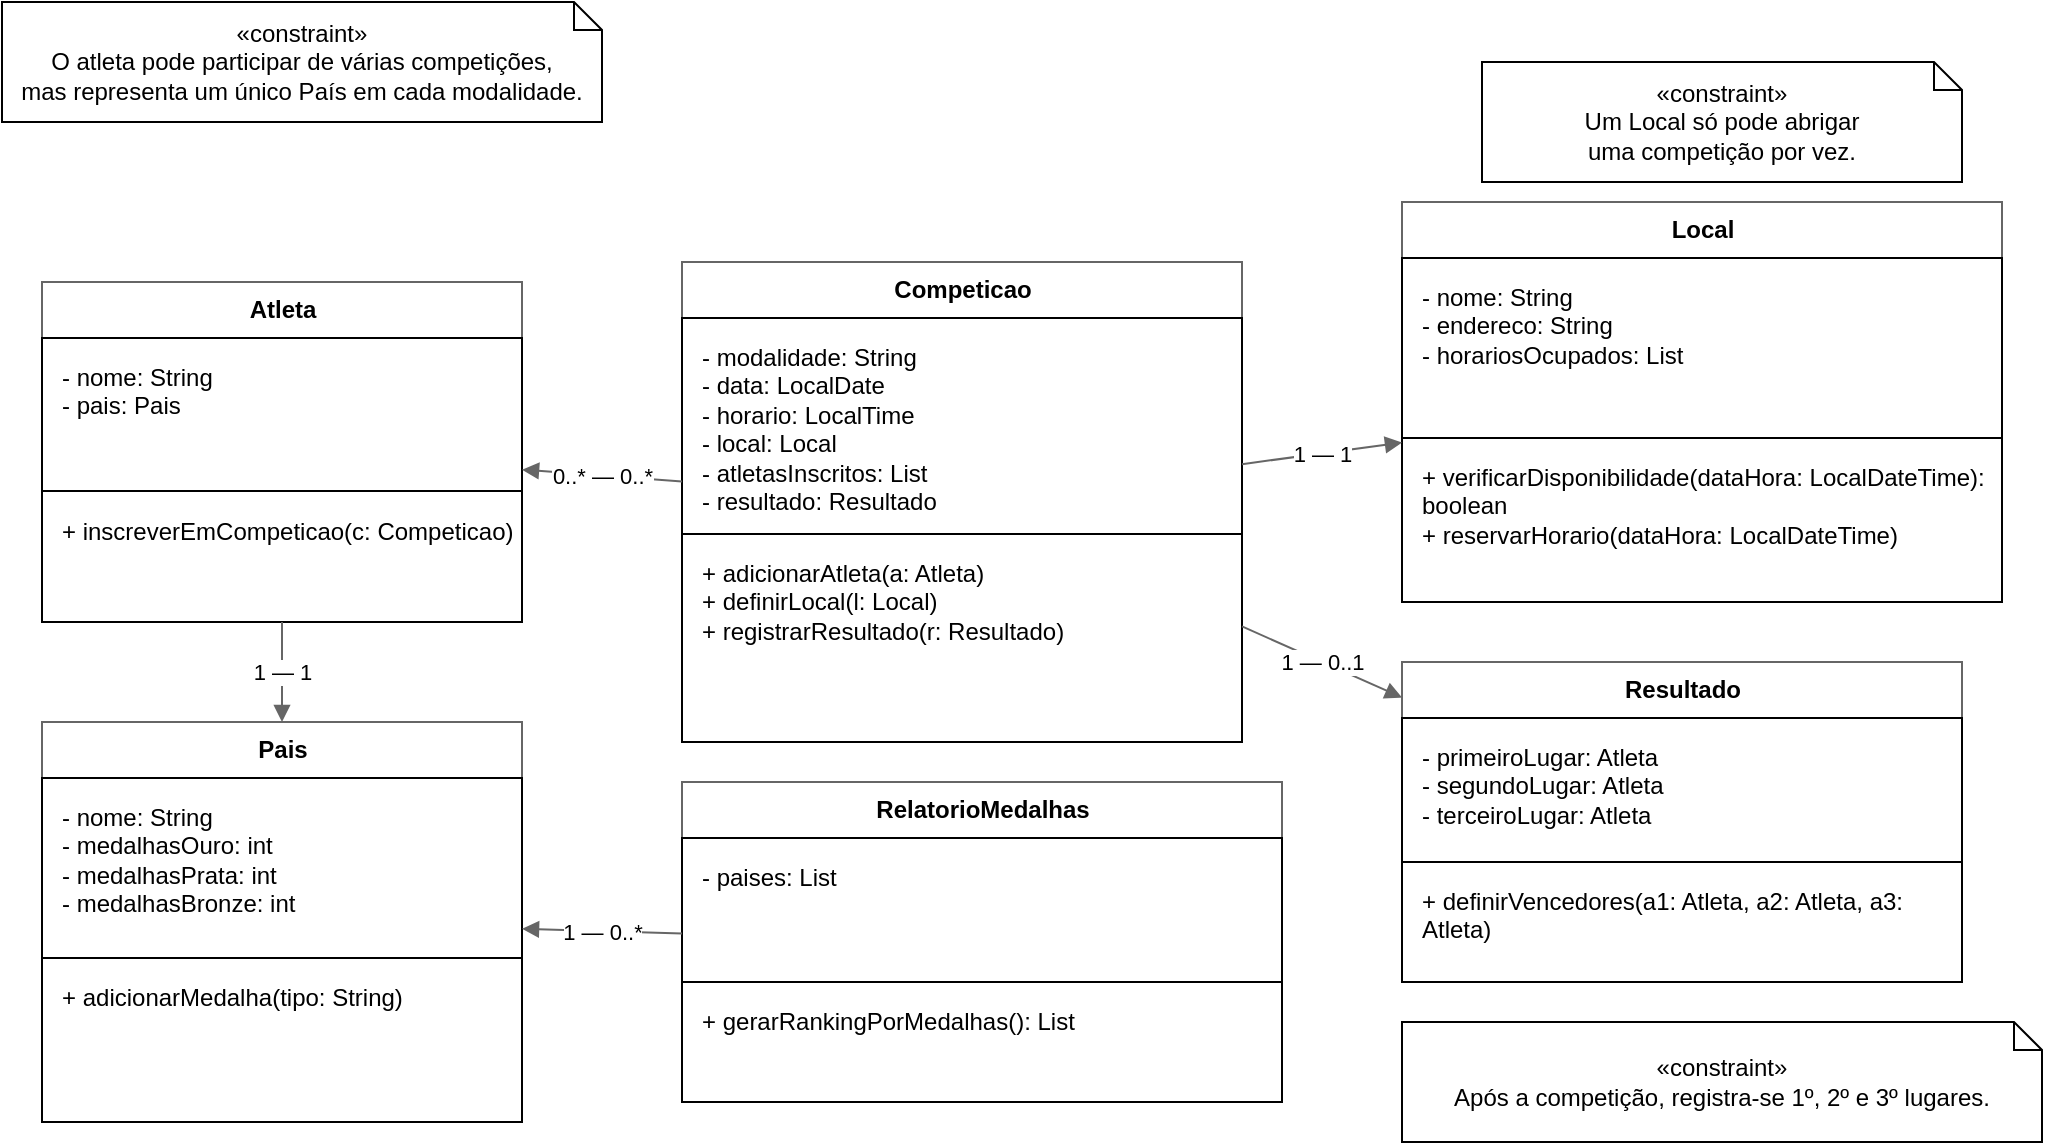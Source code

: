 <mxfile version="28.2.7">
  <diagram name="Diagrama de Caso de Uso" id="NHpy0HZfZ8OJ4K8esoG-">
    <mxGraphModel grid="1" page="1" gridSize="10" guides="1" tooltips="1" connect="1" arrows="1" fold="1" pageScale="1" pageWidth="827" pageHeight="1169" math="0" shadow="0">
      <root>
        <mxCell id="0" />
        <mxCell id="1" parent="0" />
        <mxCell id="TMdtJrhgadJ7ampUln0h-32" value="&lt;b&gt;Atleta&lt;/b&gt;" style="shape=swimlane;rounded=0;startSize=28;swimlaneFillColor=#FFFFFF;strokeColor=#666666;html=1;" vertex="1" parent="1">
          <mxGeometry x="400" y="770" width="240" height="170" as="geometry" />
        </mxCell>
        <mxCell id="TMdtJrhgadJ7ampUln0h-33" value="- nome: String&lt;br/&gt;- pais: Pais" style="whiteSpace=wrap;html=1;align=left;verticalAlign=top;spacingLeft=8;spacingTop=6;" vertex="1" parent="TMdtJrhgadJ7ampUln0h-32">
          <mxGeometry y="28" width="240" height="76.5" as="geometry" />
        </mxCell>
        <mxCell id="TMdtJrhgadJ7ampUln0h-34" value="+ inscreverEmCompeticao(c: Competicao)" style="whiteSpace=wrap;html=1;align=left;verticalAlign=top;spacingLeft=8;spacingTop=6;" vertex="1" parent="TMdtJrhgadJ7ampUln0h-32">
          <mxGeometry y="104.5" width="240" height="65.5" as="geometry" />
        </mxCell>
        <mxCell id="TMdtJrhgadJ7ampUln0h-35" value="&lt;b&gt;Pais&lt;/b&gt;" style="shape=swimlane;rounded=0;startSize=28;swimlaneFillColor=#FFFFFF;strokeColor=#666666;html=1;" vertex="1" parent="1">
          <mxGeometry x="400" y="990" width="240" height="200" as="geometry" />
        </mxCell>
        <mxCell id="TMdtJrhgadJ7ampUln0h-36" value="- nome: String&lt;br/&gt;- medalhasOuro: int&lt;br/&gt;- medalhasPrata: int&lt;br/&gt;- medalhasBronze: int" style="whiteSpace=wrap;html=1;align=left;verticalAlign=top;spacingLeft=8;spacingTop=6;" vertex="1" parent="TMdtJrhgadJ7ampUln0h-35">
          <mxGeometry y="28" width="240" height="90" as="geometry" />
        </mxCell>
        <mxCell id="TMdtJrhgadJ7ampUln0h-37" value="+ adicionarMedalha(tipo: String)" style="whiteSpace=wrap;html=1;align=left;verticalAlign=top;spacingLeft=8;spacingTop=6;" vertex="1" parent="TMdtJrhgadJ7ampUln0h-35">
          <mxGeometry y="118" width="240" height="82" as="geometry" />
        </mxCell>
        <mxCell id="TMdtJrhgadJ7ampUln0h-38" value="&lt;b&gt;Competicao&lt;/b&gt;" style="shape=swimlane;rounded=0;startSize=28;swimlaneFillColor=#FFFFFF;strokeColor=#666666;html=1;" vertex="1" parent="1">
          <mxGeometry x="720" y="760" width="280" height="240" as="geometry" />
        </mxCell>
        <mxCell id="TMdtJrhgadJ7ampUln0h-39" value="- modalidade: String&lt;br/&gt;- data: LocalDate&lt;br/&gt;- horario: LocalTime&lt;br/&gt;- local: Local&lt;br/&gt;- atletasInscritos: List&lt;Atleta&gt;&lt;br/&gt;- resultado: Resultado" style="whiteSpace=wrap;html=1;align=left;verticalAlign=top;spacingLeft=8;spacingTop=6;" vertex="1" parent="TMdtJrhgadJ7ampUln0h-38">
          <mxGeometry y="28" width="280" height="108" as="geometry" />
        </mxCell>
        <mxCell id="TMdtJrhgadJ7ampUln0h-40" value="+ adicionarAtleta(a: Atleta)&lt;br/&gt;+ definirLocal(l: Local)&lt;br/&gt;+ registrarResultado(r: Resultado)" style="whiteSpace=wrap;html=1;align=left;verticalAlign=top;spacingLeft=8;spacingTop=6;" vertex="1" parent="TMdtJrhgadJ7ampUln0h-38">
          <mxGeometry y="136" width="280" height="104" as="geometry" />
        </mxCell>
        <mxCell id="TMdtJrhgadJ7ampUln0h-41" value="&lt;b&gt;RelatorioMedalhas&lt;/b&gt;" style="shape=swimlane;rounded=0;startSize=28;swimlaneFillColor=#FFFFFF;strokeColor=#666666;html=1;" vertex="1" parent="1">
          <mxGeometry x="720" y="1020" width="300" height="160" as="geometry" />
        </mxCell>
        <mxCell id="TMdtJrhgadJ7ampUln0h-42" value="- paises: List&lt;Pais&gt;" style="whiteSpace=wrap;html=1;align=left;verticalAlign=top;spacingLeft=8;spacingTop=6;" vertex="1" parent="TMdtJrhgadJ7ampUln0h-41">
          <mxGeometry y="28" width="300" height="72" as="geometry" />
        </mxCell>
        <mxCell id="TMdtJrhgadJ7ampUln0h-43" value="+ gerarRankingPorMedalhas(): List&lt;Pais&gt;" style="whiteSpace=wrap;html=1;align=left;verticalAlign=top;spacingLeft=8;spacingTop=6;" vertex="1" parent="TMdtJrhgadJ7ampUln0h-41">
          <mxGeometry y="100" width="300" height="60" as="geometry" />
        </mxCell>
        <mxCell id="TMdtJrhgadJ7ampUln0h-44" value="&lt;b&gt;Local&lt;/b&gt;" style="shape=swimlane;rounded=0;startSize=28;swimlaneFillColor=#FFFFFF;strokeColor=#666666;html=1;" vertex="1" parent="1">
          <mxGeometry x="1080" y="730" width="300" height="200" as="geometry" />
        </mxCell>
        <mxCell id="TMdtJrhgadJ7ampUln0h-45" value="- nome: String&lt;br/&gt;- endereco: String&lt;br/&gt;- horariosOcupados: List&lt;LocalDateTime&gt;" style="whiteSpace=wrap;html=1;align=left;verticalAlign=top;spacingLeft=8;spacingTop=6;" vertex="1" parent="TMdtJrhgadJ7ampUln0h-44">
          <mxGeometry y="28" width="300" height="90" as="geometry" />
        </mxCell>
        <mxCell id="TMdtJrhgadJ7ampUln0h-46" value="+ verificarDisponibilidade(dataHora: LocalDateTime): boolean&lt;br/&gt;+ reservarHorario(dataHora: LocalDateTime)" style="whiteSpace=wrap;html=1;align=left;verticalAlign=top;spacingLeft=8;spacingTop=6;" vertex="1" parent="TMdtJrhgadJ7ampUln0h-44">
          <mxGeometry y="118" width="300" height="82" as="geometry" />
        </mxCell>
        <mxCell id="TMdtJrhgadJ7ampUln0h-47" value="&lt;b&gt;Resultado&lt;/b&gt;" style="shape=swimlane;rounded=0;startSize=28;swimlaneFillColor=#FFFFFF;strokeColor=#666666;html=1;" vertex="1" parent="1">
          <mxGeometry x="1080" y="960" width="280" height="160" as="geometry" />
        </mxCell>
        <mxCell id="TMdtJrhgadJ7ampUln0h-48" value="- primeiroLugar: Atleta&lt;br/&gt;- segundoLugar: Atleta&lt;br/&gt;- terceiroLugar: Atleta" style="whiteSpace=wrap;html=1;align=left;verticalAlign=top;spacingLeft=8;spacingTop=6;" vertex="1" parent="TMdtJrhgadJ7ampUln0h-47">
          <mxGeometry y="28" width="280" height="72" as="geometry" />
        </mxCell>
        <mxCell id="TMdtJrhgadJ7ampUln0h-49" value="+ definirVencedores(a1: Atleta, a2: Atleta, a3: Atleta)" style="whiteSpace=wrap;html=1;align=left;verticalAlign=top;spacingLeft=8;spacingTop=6;" vertex="1" parent="TMdtJrhgadJ7ampUln0h-47">
          <mxGeometry y="100" width="280" height="60" as="geometry" />
        </mxCell>
        <mxCell id="TMdtJrhgadJ7ampUln0h-50" value="0..*  —  0..*" style="endArrow=block;html=1;strokeColor=#666666;" edge="1" parent="1" source="TMdtJrhgadJ7ampUln0h-38" target="TMdtJrhgadJ7ampUln0h-32">
          <mxGeometry relative="1" as="geometry" />
        </mxCell>
        <mxCell id="TMdtJrhgadJ7ampUln0h-51" value="1  —  1" style="endArrow=block;html=1;strokeColor=#666666;" edge="1" parent="1" source="TMdtJrhgadJ7ampUln0h-38" target="TMdtJrhgadJ7ampUln0h-44">
          <mxGeometry relative="1" as="geometry" />
        </mxCell>
        <mxCell id="TMdtJrhgadJ7ampUln0h-52" value="1  —  0..1" style="endArrow=block;html=1;strokeColor=#666666;" edge="1" parent="1" source="TMdtJrhgadJ7ampUln0h-38" target="TMdtJrhgadJ7ampUln0h-47">
          <mxGeometry relative="1" as="geometry" />
        </mxCell>
        <mxCell id="TMdtJrhgadJ7ampUln0h-53" value="1  —  1" style="endArrow=block;html=1;strokeColor=#666666;" edge="1" parent="1" source="TMdtJrhgadJ7ampUln0h-32" target="TMdtJrhgadJ7ampUln0h-35">
          <mxGeometry relative="1" as="geometry" />
        </mxCell>
        <mxCell id="TMdtJrhgadJ7ampUln0h-54" value="1  —  0..*" style="endArrow=block;html=1;strokeColor=#666666;" edge="1" parent="1" source="TMdtJrhgadJ7ampUln0h-41" target="TMdtJrhgadJ7ampUln0h-35">
          <mxGeometry relative="1" as="geometry" />
        </mxCell>
        <mxCell id="TMdtJrhgadJ7ampUln0h-55" value="«constraint»&#xa;Um Local só pode abrigar&#xa;uma competição por vez." style="shape=note;whiteSpace=wrap;html=1;size=14;" vertex="1" parent="1">
          <mxGeometry x="1120" y="660" width="240" height="60" as="geometry" />
        </mxCell>
        <mxCell id="TMdtJrhgadJ7ampUln0h-56" value="«constraint»&#xa;O atleta pode participar de várias competições,&#xa;mas representa um único País em cada modalidade." style="shape=note;whiteSpace=wrap;html=1;size=14;" vertex="1" parent="1">
          <mxGeometry x="380" y="630" width="300" height="60" as="geometry" />
        </mxCell>
        <mxCell id="TMdtJrhgadJ7ampUln0h-57" value="«constraint»&#xa;Após a competição, registra-se 1º, 2º e 3º lugares." style="shape=note;whiteSpace=wrap;html=1;size=14;" vertex="1" parent="1">
          <mxGeometry x="1080" y="1140" width="320" height="60" as="geometry" />
        </mxCell>
      </root>
    </mxGraphModel>
  </diagram>
</mxfile>
